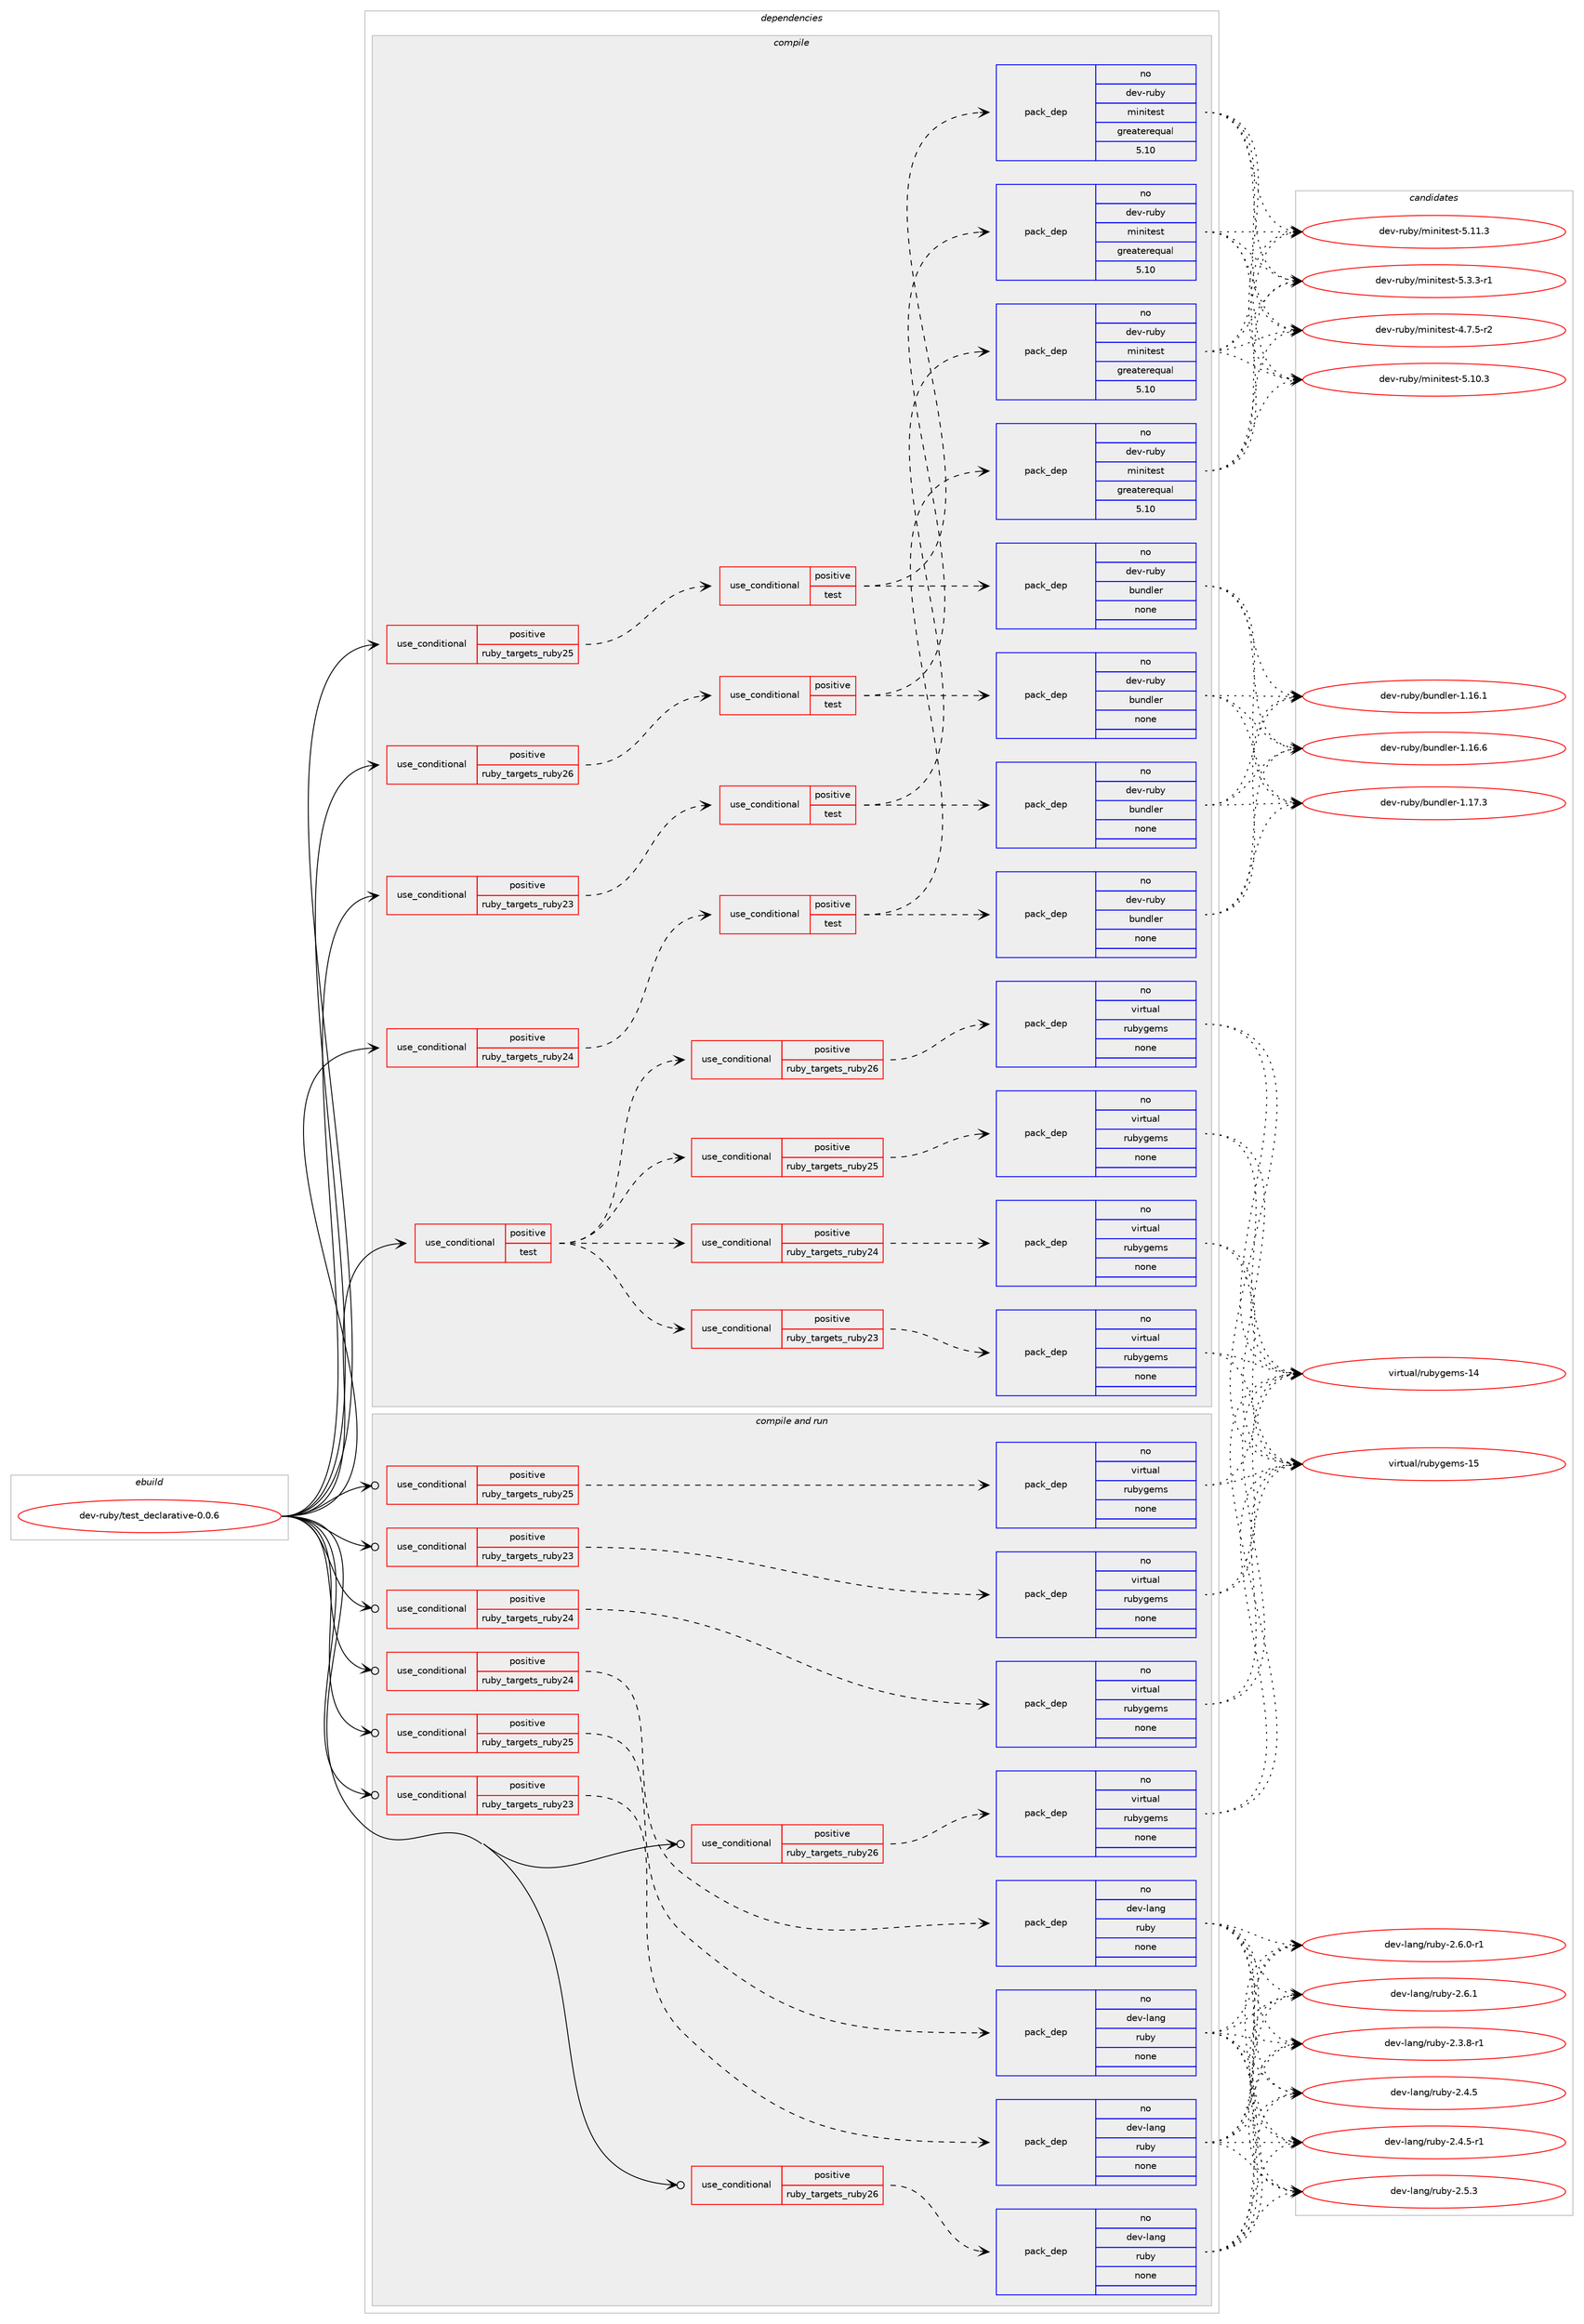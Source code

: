 digraph prolog {

# *************
# Graph options
# *************

newrank=true;
concentrate=true;
compound=true;
graph [rankdir=LR,fontname=Helvetica,fontsize=10,ranksep=1.5];#, ranksep=2.5, nodesep=0.2];
edge  [arrowhead=vee];
node  [fontname=Helvetica,fontsize=10];

# **********
# The ebuild
# **********

subgraph cluster_leftcol {
color=gray;
rank=same;
label=<<i>ebuild</i>>;
id [label="dev-ruby/test_declarative-0.0.6", color=red, width=4, href="../dev-ruby/test_declarative-0.0.6.svg"];
}

# ****************
# The dependencies
# ****************

subgraph cluster_midcol {
color=gray;
label=<<i>dependencies</i>>;
subgraph cluster_compile {
fillcolor="#eeeeee";
style=filled;
label=<<i>compile</i>>;
subgraph cond420041 {
dependency1533001 [label=<<TABLE BORDER="0" CELLBORDER="1" CELLSPACING="0" CELLPADDING="4"><TR><TD ROWSPAN="3" CELLPADDING="10">use_conditional</TD></TR><TR><TD>positive</TD></TR><TR><TD>ruby_targets_ruby23</TD></TR></TABLE>>, shape=none, color=red];
subgraph cond420042 {
dependency1533002 [label=<<TABLE BORDER="0" CELLBORDER="1" CELLSPACING="0" CELLPADDING="4"><TR><TD ROWSPAN="3" CELLPADDING="10">use_conditional</TD></TR><TR><TD>positive</TD></TR><TR><TD>test</TD></TR></TABLE>>, shape=none, color=red];
subgraph pack1089444 {
dependency1533003 [label=<<TABLE BORDER="0" CELLBORDER="1" CELLSPACING="0" CELLPADDING="4" WIDTH="220"><TR><TD ROWSPAN="6" CELLPADDING="30">pack_dep</TD></TR><TR><TD WIDTH="110">no</TD></TR><TR><TD>dev-ruby</TD></TR><TR><TD>bundler</TD></TR><TR><TD>none</TD></TR><TR><TD></TD></TR></TABLE>>, shape=none, color=blue];
}
dependency1533002:e -> dependency1533003:w [weight=20,style="dashed",arrowhead="vee"];
subgraph pack1089445 {
dependency1533004 [label=<<TABLE BORDER="0" CELLBORDER="1" CELLSPACING="0" CELLPADDING="4" WIDTH="220"><TR><TD ROWSPAN="6" CELLPADDING="30">pack_dep</TD></TR><TR><TD WIDTH="110">no</TD></TR><TR><TD>dev-ruby</TD></TR><TR><TD>minitest</TD></TR><TR><TD>greaterequal</TD></TR><TR><TD>5.10</TD></TR></TABLE>>, shape=none, color=blue];
}
dependency1533002:e -> dependency1533004:w [weight=20,style="dashed",arrowhead="vee"];
}
dependency1533001:e -> dependency1533002:w [weight=20,style="dashed",arrowhead="vee"];
}
id:e -> dependency1533001:w [weight=20,style="solid",arrowhead="vee"];
subgraph cond420043 {
dependency1533005 [label=<<TABLE BORDER="0" CELLBORDER="1" CELLSPACING="0" CELLPADDING="4"><TR><TD ROWSPAN="3" CELLPADDING="10">use_conditional</TD></TR><TR><TD>positive</TD></TR><TR><TD>ruby_targets_ruby24</TD></TR></TABLE>>, shape=none, color=red];
subgraph cond420044 {
dependency1533006 [label=<<TABLE BORDER="0" CELLBORDER="1" CELLSPACING="0" CELLPADDING="4"><TR><TD ROWSPAN="3" CELLPADDING="10">use_conditional</TD></TR><TR><TD>positive</TD></TR><TR><TD>test</TD></TR></TABLE>>, shape=none, color=red];
subgraph pack1089446 {
dependency1533007 [label=<<TABLE BORDER="0" CELLBORDER="1" CELLSPACING="0" CELLPADDING="4" WIDTH="220"><TR><TD ROWSPAN="6" CELLPADDING="30">pack_dep</TD></TR><TR><TD WIDTH="110">no</TD></TR><TR><TD>dev-ruby</TD></TR><TR><TD>bundler</TD></TR><TR><TD>none</TD></TR><TR><TD></TD></TR></TABLE>>, shape=none, color=blue];
}
dependency1533006:e -> dependency1533007:w [weight=20,style="dashed",arrowhead="vee"];
subgraph pack1089447 {
dependency1533008 [label=<<TABLE BORDER="0" CELLBORDER="1" CELLSPACING="0" CELLPADDING="4" WIDTH="220"><TR><TD ROWSPAN="6" CELLPADDING="30">pack_dep</TD></TR><TR><TD WIDTH="110">no</TD></TR><TR><TD>dev-ruby</TD></TR><TR><TD>minitest</TD></TR><TR><TD>greaterequal</TD></TR><TR><TD>5.10</TD></TR></TABLE>>, shape=none, color=blue];
}
dependency1533006:e -> dependency1533008:w [weight=20,style="dashed",arrowhead="vee"];
}
dependency1533005:e -> dependency1533006:w [weight=20,style="dashed",arrowhead="vee"];
}
id:e -> dependency1533005:w [weight=20,style="solid",arrowhead="vee"];
subgraph cond420045 {
dependency1533009 [label=<<TABLE BORDER="0" CELLBORDER="1" CELLSPACING="0" CELLPADDING="4"><TR><TD ROWSPAN="3" CELLPADDING="10">use_conditional</TD></TR><TR><TD>positive</TD></TR><TR><TD>ruby_targets_ruby25</TD></TR></TABLE>>, shape=none, color=red];
subgraph cond420046 {
dependency1533010 [label=<<TABLE BORDER="0" CELLBORDER="1" CELLSPACING="0" CELLPADDING="4"><TR><TD ROWSPAN="3" CELLPADDING="10">use_conditional</TD></TR><TR><TD>positive</TD></TR><TR><TD>test</TD></TR></TABLE>>, shape=none, color=red];
subgraph pack1089448 {
dependency1533011 [label=<<TABLE BORDER="0" CELLBORDER="1" CELLSPACING="0" CELLPADDING="4" WIDTH="220"><TR><TD ROWSPAN="6" CELLPADDING="30">pack_dep</TD></TR><TR><TD WIDTH="110">no</TD></TR><TR><TD>dev-ruby</TD></TR><TR><TD>bundler</TD></TR><TR><TD>none</TD></TR><TR><TD></TD></TR></TABLE>>, shape=none, color=blue];
}
dependency1533010:e -> dependency1533011:w [weight=20,style="dashed",arrowhead="vee"];
subgraph pack1089449 {
dependency1533012 [label=<<TABLE BORDER="0" CELLBORDER="1" CELLSPACING="0" CELLPADDING="4" WIDTH="220"><TR><TD ROWSPAN="6" CELLPADDING="30">pack_dep</TD></TR><TR><TD WIDTH="110">no</TD></TR><TR><TD>dev-ruby</TD></TR><TR><TD>minitest</TD></TR><TR><TD>greaterequal</TD></TR><TR><TD>5.10</TD></TR></TABLE>>, shape=none, color=blue];
}
dependency1533010:e -> dependency1533012:w [weight=20,style="dashed",arrowhead="vee"];
}
dependency1533009:e -> dependency1533010:w [weight=20,style="dashed",arrowhead="vee"];
}
id:e -> dependency1533009:w [weight=20,style="solid",arrowhead="vee"];
subgraph cond420047 {
dependency1533013 [label=<<TABLE BORDER="0" CELLBORDER="1" CELLSPACING="0" CELLPADDING="4"><TR><TD ROWSPAN="3" CELLPADDING="10">use_conditional</TD></TR><TR><TD>positive</TD></TR><TR><TD>ruby_targets_ruby26</TD></TR></TABLE>>, shape=none, color=red];
subgraph cond420048 {
dependency1533014 [label=<<TABLE BORDER="0" CELLBORDER="1" CELLSPACING="0" CELLPADDING="4"><TR><TD ROWSPAN="3" CELLPADDING="10">use_conditional</TD></TR><TR><TD>positive</TD></TR><TR><TD>test</TD></TR></TABLE>>, shape=none, color=red];
subgraph pack1089450 {
dependency1533015 [label=<<TABLE BORDER="0" CELLBORDER="1" CELLSPACING="0" CELLPADDING="4" WIDTH="220"><TR><TD ROWSPAN="6" CELLPADDING="30">pack_dep</TD></TR><TR><TD WIDTH="110">no</TD></TR><TR><TD>dev-ruby</TD></TR><TR><TD>bundler</TD></TR><TR><TD>none</TD></TR><TR><TD></TD></TR></TABLE>>, shape=none, color=blue];
}
dependency1533014:e -> dependency1533015:w [weight=20,style="dashed",arrowhead="vee"];
subgraph pack1089451 {
dependency1533016 [label=<<TABLE BORDER="0" CELLBORDER="1" CELLSPACING="0" CELLPADDING="4" WIDTH="220"><TR><TD ROWSPAN="6" CELLPADDING="30">pack_dep</TD></TR><TR><TD WIDTH="110">no</TD></TR><TR><TD>dev-ruby</TD></TR><TR><TD>minitest</TD></TR><TR><TD>greaterequal</TD></TR><TR><TD>5.10</TD></TR></TABLE>>, shape=none, color=blue];
}
dependency1533014:e -> dependency1533016:w [weight=20,style="dashed",arrowhead="vee"];
}
dependency1533013:e -> dependency1533014:w [weight=20,style="dashed",arrowhead="vee"];
}
id:e -> dependency1533013:w [weight=20,style="solid",arrowhead="vee"];
subgraph cond420049 {
dependency1533017 [label=<<TABLE BORDER="0" CELLBORDER="1" CELLSPACING="0" CELLPADDING="4"><TR><TD ROWSPAN="3" CELLPADDING="10">use_conditional</TD></TR><TR><TD>positive</TD></TR><TR><TD>test</TD></TR></TABLE>>, shape=none, color=red];
subgraph cond420050 {
dependency1533018 [label=<<TABLE BORDER="0" CELLBORDER="1" CELLSPACING="0" CELLPADDING="4"><TR><TD ROWSPAN="3" CELLPADDING="10">use_conditional</TD></TR><TR><TD>positive</TD></TR><TR><TD>ruby_targets_ruby23</TD></TR></TABLE>>, shape=none, color=red];
subgraph pack1089452 {
dependency1533019 [label=<<TABLE BORDER="0" CELLBORDER="1" CELLSPACING="0" CELLPADDING="4" WIDTH="220"><TR><TD ROWSPAN="6" CELLPADDING="30">pack_dep</TD></TR><TR><TD WIDTH="110">no</TD></TR><TR><TD>virtual</TD></TR><TR><TD>rubygems</TD></TR><TR><TD>none</TD></TR><TR><TD></TD></TR></TABLE>>, shape=none, color=blue];
}
dependency1533018:e -> dependency1533019:w [weight=20,style="dashed",arrowhead="vee"];
}
dependency1533017:e -> dependency1533018:w [weight=20,style="dashed",arrowhead="vee"];
subgraph cond420051 {
dependency1533020 [label=<<TABLE BORDER="0" CELLBORDER="1" CELLSPACING="0" CELLPADDING="4"><TR><TD ROWSPAN="3" CELLPADDING="10">use_conditional</TD></TR><TR><TD>positive</TD></TR><TR><TD>ruby_targets_ruby24</TD></TR></TABLE>>, shape=none, color=red];
subgraph pack1089453 {
dependency1533021 [label=<<TABLE BORDER="0" CELLBORDER="1" CELLSPACING="0" CELLPADDING="4" WIDTH="220"><TR><TD ROWSPAN="6" CELLPADDING="30">pack_dep</TD></TR><TR><TD WIDTH="110">no</TD></TR><TR><TD>virtual</TD></TR><TR><TD>rubygems</TD></TR><TR><TD>none</TD></TR><TR><TD></TD></TR></TABLE>>, shape=none, color=blue];
}
dependency1533020:e -> dependency1533021:w [weight=20,style="dashed",arrowhead="vee"];
}
dependency1533017:e -> dependency1533020:w [weight=20,style="dashed",arrowhead="vee"];
subgraph cond420052 {
dependency1533022 [label=<<TABLE BORDER="0" CELLBORDER="1" CELLSPACING="0" CELLPADDING="4"><TR><TD ROWSPAN="3" CELLPADDING="10">use_conditional</TD></TR><TR><TD>positive</TD></TR><TR><TD>ruby_targets_ruby25</TD></TR></TABLE>>, shape=none, color=red];
subgraph pack1089454 {
dependency1533023 [label=<<TABLE BORDER="0" CELLBORDER="1" CELLSPACING="0" CELLPADDING="4" WIDTH="220"><TR><TD ROWSPAN="6" CELLPADDING="30">pack_dep</TD></TR><TR><TD WIDTH="110">no</TD></TR><TR><TD>virtual</TD></TR><TR><TD>rubygems</TD></TR><TR><TD>none</TD></TR><TR><TD></TD></TR></TABLE>>, shape=none, color=blue];
}
dependency1533022:e -> dependency1533023:w [weight=20,style="dashed",arrowhead="vee"];
}
dependency1533017:e -> dependency1533022:w [weight=20,style="dashed",arrowhead="vee"];
subgraph cond420053 {
dependency1533024 [label=<<TABLE BORDER="0" CELLBORDER="1" CELLSPACING="0" CELLPADDING="4"><TR><TD ROWSPAN="3" CELLPADDING="10">use_conditional</TD></TR><TR><TD>positive</TD></TR><TR><TD>ruby_targets_ruby26</TD></TR></TABLE>>, shape=none, color=red];
subgraph pack1089455 {
dependency1533025 [label=<<TABLE BORDER="0" CELLBORDER="1" CELLSPACING="0" CELLPADDING="4" WIDTH="220"><TR><TD ROWSPAN="6" CELLPADDING="30">pack_dep</TD></TR><TR><TD WIDTH="110">no</TD></TR><TR><TD>virtual</TD></TR><TR><TD>rubygems</TD></TR><TR><TD>none</TD></TR><TR><TD></TD></TR></TABLE>>, shape=none, color=blue];
}
dependency1533024:e -> dependency1533025:w [weight=20,style="dashed",arrowhead="vee"];
}
dependency1533017:e -> dependency1533024:w [weight=20,style="dashed",arrowhead="vee"];
}
id:e -> dependency1533017:w [weight=20,style="solid",arrowhead="vee"];
}
subgraph cluster_compileandrun {
fillcolor="#eeeeee";
style=filled;
label=<<i>compile and run</i>>;
subgraph cond420054 {
dependency1533026 [label=<<TABLE BORDER="0" CELLBORDER="1" CELLSPACING="0" CELLPADDING="4"><TR><TD ROWSPAN="3" CELLPADDING="10">use_conditional</TD></TR><TR><TD>positive</TD></TR><TR><TD>ruby_targets_ruby23</TD></TR></TABLE>>, shape=none, color=red];
subgraph pack1089456 {
dependency1533027 [label=<<TABLE BORDER="0" CELLBORDER="1" CELLSPACING="0" CELLPADDING="4" WIDTH="220"><TR><TD ROWSPAN="6" CELLPADDING="30">pack_dep</TD></TR><TR><TD WIDTH="110">no</TD></TR><TR><TD>dev-lang</TD></TR><TR><TD>ruby</TD></TR><TR><TD>none</TD></TR><TR><TD></TD></TR></TABLE>>, shape=none, color=blue];
}
dependency1533026:e -> dependency1533027:w [weight=20,style="dashed",arrowhead="vee"];
}
id:e -> dependency1533026:w [weight=20,style="solid",arrowhead="odotvee"];
subgraph cond420055 {
dependency1533028 [label=<<TABLE BORDER="0" CELLBORDER="1" CELLSPACING="0" CELLPADDING="4"><TR><TD ROWSPAN="3" CELLPADDING="10">use_conditional</TD></TR><TR><TD>positive</TD></TR><TR><TD>ruby_targets_ruby23</TD></TR></TABLE>>, shape=none, color=red];
subgraph pack1089457 {
dependency1533029 [label=<<TABLE BORDER="0" CELLBORDER="1" CELLSPACING="0" CELLPADDING="4" WIDTH="220"><TR><TD ROWSPAN="6" CELLPADDING="30">pack_dep</TD></TR><TR><TD WIDTH="110">no</TD></TR><TR><TD>virtual</TD></TR><TR><TD>rubygems</TD></TR><TR><TD>none</TD></TR><TR><TD></TD></TR></TABLE>>, shape=none, color=blue];
}
dependency1533028:e -> dependency1533029:w [weight=20,style="dashed",arrowhead="vee"];
}
id:e -> dependency1533028:w [weight=20,style="solid",arrowhead="odotvee"];
subgraph cond420056 {
dependency1533030 [label=<<TABLE BORDER="0" CELLBORDER="1" CELLSPACING="0" CELLPADDING="4"><TR><TD ROWSPAN="3" CELLPADDING="10">use_conditional</TD></TR><TR><TD>positive</TD></TR><TR><TD>ruby_targets_ruby24</TD></TR></TABLE>>, shape=none, color=red];
subgraph pack1089458 {
dependency1533031 [label=<<TABLE BORDER="0" CELLBORDER="1" CELLSPACING="0" CELLPADDING="4" WIDTH="220"><TR><TD ROWSPAN="6" CELLPADDING="30">pack_dep</TD></TR><TR><TD WIDTH="110">no</TD></TR><TR><TD>dev-lang</TD></TR><TR><TD>ruby</TD></TR><TR><TD>none</TD></TR><TR><TD></TD></TR></TABLE>>, shape=none, color=blue];
}
dependency1533030:e -> dependency1533031:w [weight=20,style="dashed",arrowhead="vee"];
}
id:e -> dependency1533030:w [weight=20,style="solid",arrowhead="odotvee"];
subgraph cond420057 {
dependency1533032 [label=<<TABLE BORDER="0" CELLBORDER="1" CELLSPACING="0" CELLPADDING="4"><TR><TD ROWSPAN="3" CELLPADDING="10">use_conditional</TD></TR><TR><TD>positive</TD></TR><TR><TD>ruby_targets_ruby24</TD></TR></TABLE>>, shape=none, color=red];
subgraph pack1089459 {
dependency1533033 [label=<<TABLE BORDER="0" CELLBORDER="1" CELLSPACING="0" CELLPADDING="4" WIDTH="220"><TR><TD ROWSPAN="6" CELLPADDING="30">pack_dep</TD></TR><TR><TD WIDTH="110">no</TD></TR><TR><TD>virtual</TD></TR><TR><TD>rubygems</TD></TR><TR><TD>none</TD></TR><TR><TD></TD></TR></TABLE>>, shape=none, color=blue];
}
dependency1533032:e -> dependency1533033:w [weight=20,style="dashed",arrowhead="vee"];
}
id:e -> dependency1533032:w [weight=20,style="solid",arrowhead="odotvee"];
subgraph cond420058 {
dependency1533034 [label=<<TABLE BORDER="0" CELLBORDER="1" CELLSPACING="0" CELLPADDING="4"><TR><TD ROWSPAN="3" CELLPADDING="10">use_conditional</TD></TR><TR><TD>positive</TD></TR><TR><TD>ruby_targets_ruby25</TD></TR></TABLE>>, shape=none, color=red];
subgraph pack1089460 {
dependency1533035 [label=<<TABLE BORDER="0" CELLBORDER="1" CELLSPACING="0" CELLPADDING="4" WIDTH="220"><TR><TD ROWSPAN="6" CELLPADDING="30">pack_dep</TD></TR><TR><TD WIDTH="110">no</TD></TR><TR><TD>dev-lang</TD></TR><TR><TD>ruby</TD></TR><TR><TD>none</TD></TR><TR><TD></TD></TR></TABLE>>, shape=none, color=blue];
}
dependency1533034:e -> dependency1533035:w [weight=20,style="dashed",arrowhead="vee"];
}
id:e -> dependency1533034:w [weight=20,style="solid",arrowhead="odotvee"];
subgraph cond420059 {
dependency1533036 [label=<<TABLE BORDER="0" CELLBORDER="1" CELLSPACING="0" CELLPADDING="4"><TR><TD ROWSPAN="3" CELLPADDING="10">use_conditional</TD></TR><TR><TD>positive</TD></TR><TR><TD>ruby_targets_ruby25</TD></TR></TABLE>>, shape=none, color=red];
subgraph pack1089461 {
dependency1533037 [label=<<TABLE BORDER="0" CELLBORDER="1" CELLSPACING="0" CELLPADDING="4" WIDTH="220"><TR><TD ROWSPAN="6" CELLPADDING="30">pack_dep</TD></TR><TR><TD WIDTH="110">no</TD></TR><TR><TD>virtual</TD></TR><TR><TD>rubygems</TD></TR><TR><TD>none</TD></TR><TR><TD></TD></TR></TABLE>>, shape=none, color=blue];
}
dependency1533036:e -> dependency1533037:w [weight=20,style="dashed",arrowhead="vee"];
}
id:e -> dependency1533036:w [weight=20,style="solid",arrowhead="odotvee"];
subgraph cond420060 {
dependency1533038 [label=<<TABLE BORDER="0" CELLBORDER="1" CELLSPACING="0" CELLPADDING="4"><TR><TD ROWSPAN="3" CELLPADDING="10">use_conditional</TD></TR><TR><TD>positive</TD></TR><TR><TD>ruby_targets_ruby26</TD></TR></TABLE>>, shape=none, color=red];
subgraph pack1089462 {
dependency1533039 [label=<<TABLE BORDER="0" CELLBORDER="1" CELLSPACING="0" CELLPADDING="4" WIDTH="220"><TR><TD ROWSPAN="6" CELLPADDING="30">pack_dep</TD></TR><TR><TD WIDTH="110">no</TD></TR><TR><TD>dev-lang</TD></TR><TR><TD>ruby</TD></TR><TR><TD>none</TD></TR><TR><TD></TD></TR></TABLE>>, shape=none, color=blue];
}
dependency1533038:e -> dependency1533039:w [weight=20,style="dashed",arrowhead="vee"];
}
id:e -> dependency1533038:w [weight=20,style="solid",arrowhead="odotvee"];
subgraph cond420061 {
dependency1533040 [label=<<TABLE BORDER="0" CELLBORDER="1" CELLSPACING="0" CELLPADDING="4"><TR><TD ROWSPAN="3" CELLPADDING="10">use_conditional</TD></TR><TR><TD>positive</TD></TR><TR><TD>ruby_targets_ruby26</TD></TR></TABLE>>, shape=none, color=red];
subgraph pack1089463 {
dependency1533041 [label=<<TABLE BORDER="0" CELLBORDER="1" CELLSPACING="0" CELLPADDING="4" WIDTH="220"><TR><TD ROWSPAN="6" CELLPADDING="30">pack_dep</TD></TR><TR><TD WIDTH="110">no</TD></TR><TR><TD>virtual</TD></TR><TR><TD>rubygems</TD></TR><TR><TD>none</TD></TR><TR><TD></TD></TR></TABLE>>, shape=none, color=blue];
}
dependency1533040:e -> dependency1533041:w [weight=20,style="dashed",arrowhead="vee"];
}
id:e -> dependency1533040:w [weight=20,style="solid",arrowhead="odotvee"];
}
subgraph cluster_run {
fillcolor="#eeeeee";
style=filled;
label=<<i>run</i>>;
}
}

# **************
# The candidates
# **************

subgraph cluster_choices {
rank=same;
color=gray;
label=<<i>candidates</i>>;

subgraph choice1089444 {
color=black;
nodesep=1;
choice1001011184511411798121479811711010010810111445494649544649 [label="dev-ruby/bundler-1.16.1", color=red, width=4,href="../dev-ruby/bundler-1.16.1.svg"];
choice1001011184511411798121479811711010010810111445494649544654 [label="dev-ruby/bundler-1.16.6", color=red, width=4,href="../dev-ruby/bundler-1.16.6.svg"];
choice1001011184511411798121479811711010010810111445494649554651 [label="dev-ruby/bundler-1.17.3", color=red, width=4,href="../dev-ruby/bundler-1.17.3.svg"];
dependency1533003:e -> choice1001011184511411798121479811711010010810111445494649544649:w [style=dotted,weight="100"];
dependency1533003:e -> choice1001011184511411798121479811711010010810111445494649544654:w [style=dotted,weight="100"];
dependency1533003:e -> choice1001011184511411798121479811711010010810111445494649554651:w [style=dotted,weight="100"];
}
subgraph choice1089445 {
color=black;
nodesep=1;
choice1001011184511411798121471091051101051161011151164552465546534511450 [label="dev-ruby/minitest-4.7.5-r2", color=red, width=4,href="../dev-ruby/minitest-4.7.5-r2.svg"];
choice10010111845114117981214710910511010511610111511645534649484651 [label="dev-ruby/minitest-5.10.3", color=red, width=4,href="../dev-ruby/minitest-5.10.3.svg"];
choice10010111845114117981214710910511010511610111511645534649494651 [label="dev-ruby/minitest-5.11.3", color=red, width=4,href="../dev-ruby/minitest-5.11.3.svg"];
choice1001011184511411798121471091051101051161011151164553465146514511449 [label="dev-ruby/minitest-5.3.3-r1", color=red, width=4,href="../dev-ruby/minitest-5.3.3-r1.svg"];
dependency1533004:e -> choice1001011184511411798121471091051101051161011151164552465546534511450:w [style=dotted,weight="100"];
dependency1533004:e -> choice10010111845114117981214710910511010511610111511645534649484651:w [style=dotted,weight="100"];
dependency1533004:e -> choice10010111845114117981214710910511010511610111511645534649494651:w [style=dotted,weight="100"];
dependency1533004:e -> choice1001011184511411798121471091051101051161011151164553465146514511449:w [style=dotted,weight="100"];
}
subgraph choice1089446 {
color=black;
nodesep=1;
choice1001011184511411798121479811711010010810111445494649544649 [label="dev-ruby/bundler-1.16.1", color=red, width=4,href="../dev-ruby/bundler-1.16.1.svg"];
choice1001011184511411798121479811711010010810111445494649544654 [label="dev-ruby/bundler-1.16.6", color=red, width=4,href="../dev-ruby/bundler-1.16.6.svg"];
choice1001011184511411798121479811711010010810111445494649554651 [label="dev-ruby/bundler-1.17.3", color=red, width=4,href="../dev-ruby/bundler-1.17.3.svg"];
dependency1533007:e -> choice1001011184511411798121479811711010010810111445494649544649:w [style=dotted,weight="100"];
dependency1533007:e -> choice1001011184511411798121479811711010010810111445494649544654:w [style=dotted,weight="100"];
dependency1533007:e -> choice1001011184511411798121479811711010010810111445494649554651:w [style=dotted,weight="100"];
}
subgraph choice1089447 {
color=black;
nodesep=1;
choice1001011184511411798121471091051101051161011151164552465546534511450 [label="dev-ruby/minitest-4.7.5-r2", color=red, width=4,href="../dev-ruby/minitest-4.7.5-r2.svg"];
choice10010111845114117981214710910511010511610111511645534649484651 [label="dev-ruby/minitest-5.10.3", color=red, width=4,href="../dev-ruby/minitest-5.10.3.svg"];
choice10010111845114117981214710910511010511610111511645534649494651 [label="dev-ruby/minitest-5.11.3", color=red, width=4,href="../dev-ruby/minitest-5.11.3.svg"];
choice1001011184511411798121471091051101051161011151164553465146514511449 [label="dev-ruby/minitest-5.3.3-r1", color=red, width=4,href="../dev-ruby/minitest-5.3.3-r1.svg"];
dependency1533008:e -> choice1001011184511411798121471091051101051161011151164552465546534511450:w [style=dotted,weight="100"];
dependency1533008:e -> choice10010111845114117981214710910511010511610111511645534649484651:w [style=dotted,weight="100"];
dependency1533008:e -> choice10010111845114117981214710910511010511610111511645534649494651:w [style=dotted,weight="100"];
dependency1533008:e -> choice1001011184511411798121471091051101051161011151164553465146514511449:w [style=dotted,weight="100"];
}
subgraph choice1089448 {
color=black;
nodesep=1;
choice1001011184511411798121479811711010010810111445494649544649 [label="dev-ruby/bundler-1.16.1", color=red, width=4,href="../dev-ruby/bundler-1.16.1.svg"];
choice1001011184511411798121479811711010010810111445494649544654 [label="dev-ruby/bundler-1.16.6", color=red, width=4,href="../dev-ruby/bundler-1.16.6.svg"];
choice1001011184511411798121479811711010010810111445494649554651 [label="dev-ruby/bundler-1.17.3", color=red, width=4,href="../dev-ruby/bundler-1.17.3.svg"];
dependency1533011:e -> choice1001011184511411798121479811711010010810111445494649544649:w [style=dotted,weight="100"];
dependency1533011:e -> choice1001011184511411798121479811711010010810111445494649544654:w [style=dotted,weight="100"];
dependency1533011:e -> choice1001011184511411798121479811711010010810111445494649554651:w [style=dotted,weight="100"];
}
subgraph choice1089449 {
color=black;
nodesep=1;
choice1001011184511411798121471091051101051161011151164552465546534511450 [label="dev-ruby/minitest-4.7.5-r2", color=red, width=4,href="../dev-ruby/minitest-4.7.5-r2.svg"];
choice10010111845114117981214710910511010511610111511645534649484651 [label="dev-ruby/minitest-5.10.3", color=red, width=4,href="../dev-ruby/minitest-5.10.3.svg"];
choice10010111845114117981214710910511010511610111511645534649494651 [label="dev-ruby/minitest-5.11.3", color=red, width=4,href="../dev-ruby/minitest-5.11.3.svg"];
choice1001011184511411798121471091051101051161011151164553465146514511449 [label="dev-ruby/minitest-5.3.3-r1", color=red, width=4,href="../dev-ruby/minitest-5.3.3-r1.svg"];
dependency1533012:e -> choice1001011184511411798121471091051101051161011151164552465546534511450:w [style=dotted,weight="100"];
dependency1533012:e -> choice10010111845114117981214710910511010511610111511645534649484651:w [style=dotted,weight="100"];
dependency1533012:e -> choice10010111845114117981214710910511010511610111511645534649494651:w [style=dotted,weight="100"];
dependency1533012:e -> choice1001011184511411798121471091051101051161011151164553465146514511449:w [style=dotted,weight="100"];
}
subgraph choice1089450 {
color=black;
nodesep=1;
choice1001011184511411798121479811711010010810111445494649544649 [label="dev-ruby/bundler-1.16.1", color=red, width=4,href="../dev-ruby/bundler-1.16.1.svg"];
choice1001011184511411798121479811711010010810111445494649544654 [label="dev-ruby/bundler-1.16.6", color=red, width=4,href="../dev-ruby/bundler-1.16.6.svg"];
choice1001011184511411798121479811711010010810111445494649554651 [label="dev-ruby/bundler-1.17.3", color=red, width=4,href="../dev-ruby/bundler-1.17.3.svg"];
dependency1533015:e -> choice1001011184511411798121479811711010010810111445494649544649:w [style=dotted,weight="100"];
dependency1533015:e -> choice1001011184511411798121479811711010010810111445494649544654:w [style=dotted,weight="100"];
dependency1533015:e -> choice1001011184511411798121479811711010010810111445494649554651:w [style=dotted,weight="100"];
}
subgraph choice1089451 {
color=black;
nodesep=1;
choice1001011184511411798121471091051101051161011151164552465546534511450 [label="dev-ruby/minitest-4.7.5-r2", color=red, width=4,href="../dev-ruby/minitest-4.7.5-r2.svg"];
choice10010111845114117981214710910511010511610111511645534649484651 [label="dev-ruby/minitest-5.10.3", color=red, width=4,href="../dev-ruby/minitest-5.10.3.svg"];
choice10010111845114117981214710910511010511610111511645534649494651 [label="dev-ruby/minitest-5.11.3", color=red, width=4,href="../dev-ruby/minitest-5.11.3.svg"];
choice1001011184511411798121471091051101051161011151164553465146514511449 [label="dev-ruby/minitest-5.3.3-r1", color=red, width=4,href="../dev-ruby/minitest-5.3.3-r1.svg"];
dependency1533016:e -> choice1001011184511411798121471091051101051161011151164552465546534511450:w [style=dotted,weight="100"];
dependency1533016:e -> choice10010111845114117981214710910511010511610111511645534649484651:w [style=dotted,weight="100"];
dependency1533016:e -> choice10010111845114117981214710910511010511610111511645534649494651:w [style=dotted,weight="100"];
dependency1533016:e -> choice1001011184511411798121471091051101051161011151164553465146514511449:w [style=dotted,weight="100"];
}
subgraph choice1089452 {
color=black;
nodesep=1;
choice118105114116117971084711411798121103101109115454952 [label="virtual/rubygems-14", color=red, width=4,href="../virtual/rubygems-14.svg"];
choice118105114116117971084711411798121103101109115454953 [label="virtual/rubygems-15", color=red, width=4,href="../virtual/rubygems-15.svg"];
dependency1533019:e -> choice118105114116117971084711411798121103101109115454952:w [style=dotted,weight="100"];
dependency1533019:e -> choice118105114116117971084711411798121103101109115454953:w [style=dotted,weight="100"];
}
subgraph choice1089453 {
color=black;
nodesep=1;
choice118105114116117971084711411798121103101109115454952 [label="virtual/rubygems-14", color=red, width=4,href="../virtual/rubygems-14.svg"];
choice118105114116117971084711411798121103101109115454953 [label="virtual/rubygems-15", color=red, width=4,href="../virtual/rubygems-15.svg"];
dependency1533021:e -> choice118105114116117971084711411798121103101109115454952:w [style=dotted,weight="100"];
dependency1533021:e -> choice118105114116117971084711411798121103101109115454953:w [style=dotted,weight="100"];
}
subgraph choice1089454 {
color=black;
nodesep=1;
choice118105114116117971084711411798121103101109115454952 [label="virtual/rubygems-14", color=red, width=4,href="../virtual/rubygems-14.svg"];
choice118105114116117971084711411798121103101109115454953 [label="virtual/rubygems-15", color=red, width=4,href="../virtual/rubygems-15.svg"];
dependency1533023:e -> choice118105114116117971084711411798121103101109115454952:w [style=dotted,weight="100"];
dependency1533023:e -> choice118105114116117971084711411798121103101109115454953:w [style=dotted,weight="100"];
}
subgraph choice1089455 {
color=black;
nodesep=1;
choice118105114116117971084711411798121103101109115454952 [label="virtual/rubygems-14", color=red, width=4,href="../virtual/rubygems-14.svg"];
choice118105114116117971084711411798121103101109115454953 [label="virtual/rubygems-15", color=red, width=4,href="../virtual/rubygems-15.svg"];
dependency1533025:e -> choice118105114116117971084711411798121103101109115454952:w [style=dotted,weight="100"];
dependency1533025:e -> choice118105114116117971084711411798121103101109115454953:w [style=dotted,weight="100"];
}
subgraph choice1089456 {
color=black;
nodesep=1;
choice100101118451089711010347114117981214550465146564511449 [label="dev-lang/ruby-2.3.8-r1", color=red, width=4,href="../dev-lang/ruby-2.3.8-r1.svg"];
choice10010111845108971101034711411798121455046524653 [label="dev-lang/ruby-2.4.5", color=red, width=4,href="../dev-lang/ruby-2.4.5.svg"];
choice100101118451089711010347114117981214550465246534511449 [label="dev-lang/ruby-2.4.5-r1", color=red, width=4,href="../dev-lang/ruby-2.4.5-r1.svg"];
choice10010111845108971101034711411798121455046534651 [label="dev-lang/ruby-2.5.3", color=red, width=4,href="../dev-lang/ruby-2.5.3.svg"];
choice100101118451089711010347114117981214550465446484511449 [label="dev-lang/ruby-2.6.0-r1", color=red, width=4,href="../dev-lang/ruby-2.6.0-r1.svg"];
choice10010111845108971101034711411798121455046544649 [label="dev-lang/ruby-2.6.1", color=red, width=4,href="../dev-lang/ruby-2.6.1.svg"];
dependency1533027:e -> choice100101118451089711010347114117981214550465146564511449:w [style=dotted,weight="100"];
dependency1533027:e -> choice10010111845108971101034711411798121455046524653:w [style=dotted,weight="100"];
dependency1533027:e -> choice100101118451089711010347114117981214550465246534511449:w [style=dotted,weight="100"];
dependency1533027:e -> choice10010111845108971101034711411798121455046534651:w [style=dotted,weight="100"];
dependency1533027:e -> choice100101118451089711010347114117981214550465446484511449:w [style=dotted,weight="100"];
dependency1533027:e -> choice10010111845108971101034711411798121455046544649:w [style=dotted,weight="100"];
}
subgraph choice1089457 {
color=black;
nodesep=1;
choice118105114116117971084711411798121103101109115454952 [label="virtual/rubygems-14", color=red, width=4,href="../virtual/rubygems-14.svg"];
choice118105114116117971084711411798121103101109115454953 [label="virtual/rubygems-15", color=red, width=4,href="../virtual/rubygems-15.svg"];
dependency1533029:e -> choice118105114116117971084711411798121103101109115454952:w [style=dotted,weight="100"];
dependency1533029:e -> choice118105114116117971084711411798121103101109115454953:w [style=dotted,weight="100"];
}
subgraph choice1089458 {
color=black;
nodesep=1;
choice100101118451089711010347114117981214550465146564511449 [label="dev-lang/ruby-2.3.8-r1", color=red, width=4,href="../dev-lang/ruby-2.3.8-r1.svg"];
choice10010111845108971101034711411798121455046524653 [label="dev-lang/ruby-2.4.5", color=red, width=4,href="../dev-lang/ruby-2.4.5.svg"];
choice100101118451089711010347114117981214550465246534511449 [label="dev-lang/ruby-2.4.5-r1", color=red, width=4,href="../dev-lang/ruby-2.4.5-r1.svg"];
choice10010111845108971101034711411798121455046534651 [label="dev-lang/ruby-2.5.3", color=red, width=4,href="../dev-lang/ruby-2.5.3.svg"];
choice100101118451089711010347114117981214550465446484511449 [label="dev-lang/ruby-2.6.0-r1", color=red, width=4,href="../dev-lang/ruby-2.6.0-r1.svg"];
choice10010111845108971101034711411798121455046544649 [label="dev-lang/ruby-2.6.1", color=red, width=4,href="../dev-lang/ruby-2.6.1.svg"];
dependency1533031:e -> choice100101118451089711010347114117981214550465146564511449:w [style=dotted,weight="100"];
dependency1533031:e -> choice10010111845108971101034711411798121455046524653:w [style=dotted,weight="100"];
dependency1533031:e -> choice100101118451089711010347114117981214550465246534511449:w [style=dotted,weight="100"];
dependency1533031:e -> choice10010111845108971101034711411798121455046534651:w [style=dotted,weight="100"];
dependency1533031:e -> choice100101118451089711010347114117981214550465446484511449:w [style=dotted,weight="100"];
dependency1533031:e -> choice10010111845108971101034711411798121455046544649:w [style=dotted,weight="100"];
}
subgraph choice1089459 {
color=black;
nodesep=1;
choice118105114116117971084711411798121103101109115454952 [label="virtual/rubygems-14", color=red, width=4,href="../virtual/rubygems-14.svg"];
choice118105114116117971084711411798121103101109115454953 [label="virtual/rubygems-15", color=red, width=4,href="../virtual/rubygems-15.svg"];
dependency1533033:e -> choice118105114116117971084711411798121103101109115454952:w [style=dotted,weight="100"];
dependency1533033:e -> choice118105114116117971084711411798121103101109115454953:w [style=dotted,weight="100"];
}
subgraph choice1089460 {
color=black;
nodesep=1;
choice100101118451089711010347114117981214550465146564511449 [label="dev-lang/ruby-2.3.8-r1", color=red, width=4,href="../dev-lang/ruby-2.3.8-r1.svg"];
choice10010111845108971101034711411798121455046524653 [label="dev-lang/ruby-2.4.5", color=red, width=4,href="../dev-lang/ruby-2.4.5.svg"];
choice100101118451089711010347114117981214550465246534511449 [label="dev-lang/ruby-2.4.5-r1", color=red, width=4,href="../dev-lang/ruby-2.4.5-r1.svg"];
choice10010111845108971101034711411798121455046534651 [label="dev-lang/ruby-2.5.3", color=red, width=4,href="../dev-lang/ruby-2.5.3.svg"];
choice100101118451089711010347114117981214550465446484511449 [label="dev-lang/ruby-2.6.0-r1", color=red, width=4,href="../dev-lang/ruby-2.6.0-r1.svg"];
choice10010111845108971101034711411798121455046544649 [label="dev-lang/ruby-2.6.1", color=red, width=4,href="../dev-lang/ruby-2.6.1.svg"];
dependency1533035:e -> choice100101118451089711010347114117981214550465146564511449:w [style=dotted,weight="100"];
dependency1533035:e -> choice10010111845108971101034711411798121455046524653:w [style=dotted,weight="100"];
dependency1533035:e -> choice100101118451089711010347114117981214550465246534511449:w [style=dotted,weight="100"];
dependency1533035:e -> choice10010111845108971101034711411798121455046534651:w [style=dotted,weight="100"];
dependency1533035:e -> choice100101118451089711010347114117981214550465446484511449:w [style=dotted,weight="100"];
dependency1533035:e -> choice10010111845108971101034711411798121455046544649:w [style=dotted,weight="100"];
}
subgraph choice1089461 {
color=black;
nodesep=1;
choice118105114116117971084711411798121103101109115454952 [label="virtual/rubygems-14", color=red, width=4,href="../virtual/rubygems-14.svg"];
choice118105114116117971084711411798121103101109115454953 [label="virtual/rubygems-15", color=red, width=4,href="../virtual/rubygems-15.svg"];
dependency1533037:e -> choice118105114116117971084711411798121103101109115454952:w [style=dotted,weight="100"];
dependency1533037:e -> choice118105114116117971084711411798121103101109115454953:w [style=dotted,weight="100"];
}
subgraph choice1089462 {
color=black;
nodesep=1;
choice100101118451089711010347114117981214550465146564511449 [label="dev-lang/ruby-2.3.8-r1", color=red, width=4,href="../dev-lang/ruby-2.3.8-r1.svg"];
choice10010111845108971101034711411798121455046524653 [label="dev-lang/ruby-2.4.5", color=red, width=4,href="../dev-lang/ruby-2.4.5.svg"];
choice100101118451089711010347114117981214550465246534511449 [label="dev-lang/ruby-2.4.5-r1", color=red, width=4,href="../dev-lang/ruby-2.4.5-r1.svg"];
choice10010111845108971101034711411798121455046534651 [label="dev-lang/ruby-2.5.3", color=red, width=4,href="../dev-lang/ruby-2.5.3.svg"];
choice100101118451089711010347114117981214550465446484511449 [label="dev-lang/ruby-2.6.0-r1", color=red, width=4,href="../dev-lang/ruby-2.6.0-r1.svg"];
choice10010111845108971101034711411798121455046544649 [label="dev-lang/ruby-2.6.1", color=red, width=4,href="../dev-lang/ruby-2.6.1.svg"];
dependency1533039:e -> choice100101118451089711010347114117981214550465146564511449:w [style=dotted,weight="100"];
dependency1533039:e -> choice10010111845108971101034711411798121455046524653:w [style=dotted,weight="100"];
dependency1533039:e -> choice100101118451089711010347114117981214550465246534511449:w [style=dotted,weight="100"];
dependency1533039:e -> choice10010111845108971101034711411798121455046534651:w [style=dotted,weight="100"];
dependency1533039:e -> choice100101118451089711010347114117981214550465446484511449:w [style=dotted,weight="100"];
dependency1533039:e -> choice10010111845108971101034711411798121455046544649:w [style=dotted,weight="100"];
}
subgraph choice1089463 {
color=black;
nodesep=1;
choice118105114116117971084711411798121103101109115454952 [label="virtual/rubygems-14", color=red, width=4,href="../virtual/rubygems-14.svg"];
choice118105114116117971084711411798121103101109115454953 [label="virtual/rubygems-15", color=red, width=4,href="../virtual/rubygems-15.svg"];
dependency1533041:e -> choice118105114116117971084711411798121103101109115454952:w [style=dotted,weight="100"];
dependency1533041:e -> choice118105114116117971084711411798121103101109115454953:w [style=dotted,weight="100"];
}
}

}
